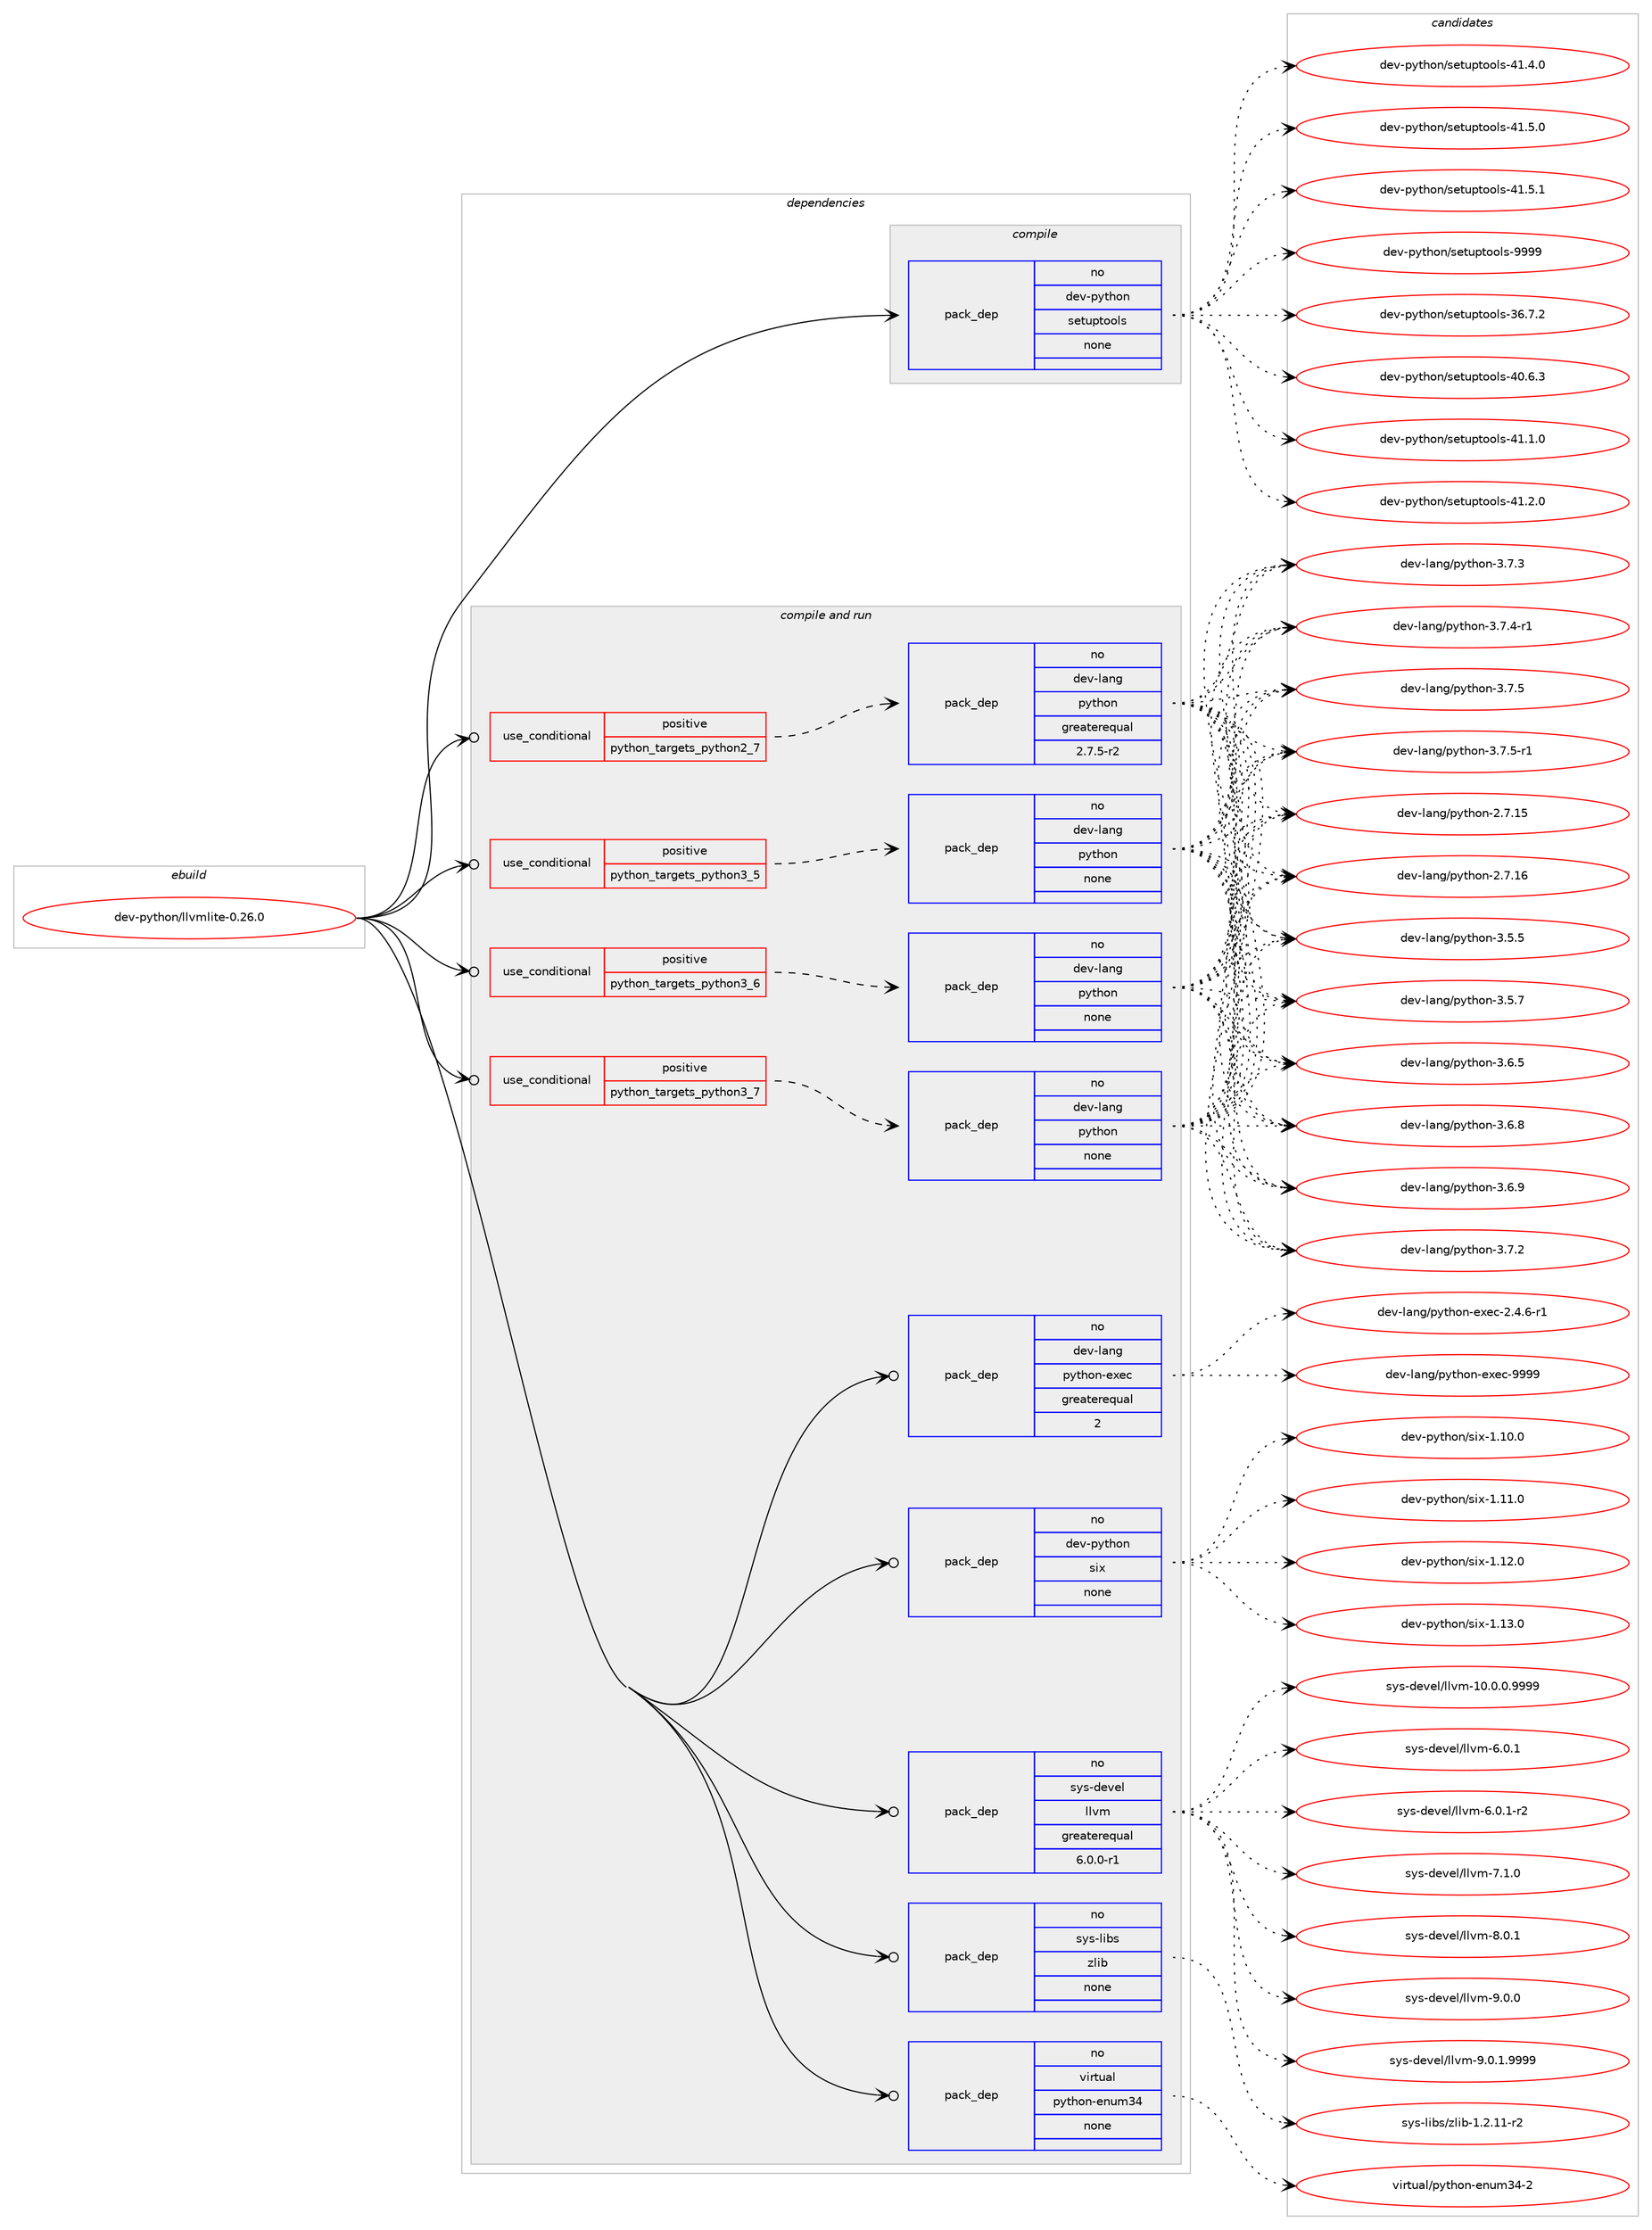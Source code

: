digraph prolog {

# *************
# Graph options
# *************

newrank=true;
concentrate=true;
compound=true;
graph [rankdir=LR,fontname=Helvetica,fontsize=10,ranksep=1.5];#, ranksep=2.5, nodesep=0.2];
edge  [arrowhead=vee];
node  [fontname=Helvetica,fontsize=10];

# **********
# The ebuild
# **********

subgraph cluster_leftcol {
color=gray;
rank=same;
label=<<i>ebuild</i>>;
id [label="dev-python/llvmlite-0.26.0", color=red, width=4, href="../dev-python/llvmlite-0.26.0.svg"];
}

# ****************
# The dependencies
# ****************

subgraph cluster_midcol {
color=gray;
label=<<i>dependencies</i>>;
subgraph cluster_compile {
fillcolor="#eeeeee";
style=filled;
label=<<i>compile</i>>;
subgraph pack459393 {
dependency613272 [label=<<TABLE BORDER="0" CELLBORDER="1" CELLSPACING="0" CELLPADDING="4" WIDTH="220"><TR><TD ROWSPAN="6" CELLPADDING="30">pack_dep</TD></TR><TR><TD WIDTH="110">no</TD></TR><TR><TD>dev-python</TD></TR><TR><TD>setuptools</TD></TR><TR><TD>none</TD></TR><TR><TD></TD></TR></TABLE>>, shape=none, color=blue];
}
id:e -> dependency613272:w [weight=20,style="solid",arrowhead="vee"];
}
subgraph cluster_compileandrun {
fillcolor="#eeeeee";
style=filled;
label=<<i>compile and run</i>>;
subgraph cond142075 {
dependency613273 [label=<<TABLE BORDER="0" CELLBORDER="1" CELLSPACING="0" CELLPADDING="4"><TR><TD ROWSPAN="3" CELLPADDING="10">use_conditional</TD></TR><TR><TD>positive</TD></TR><TR><TD>python_targets_python2_7</TD></TR></TABLE>>, shape=none, color=red];
subgraph pack459394 {
dependency613274 [label=<<TABLE BORDER="0" CELLBORDER="1" CELLSPACING="0" CELLPADDING="4" WIDTH="220"><TR><TD ROWSPAN="6" CELLPADDING="30">pack_dep</TD></TR><TR><TD WIDTH="110">no</TD></TR><TR><TD>dev-lang</TD></TR><TR><TD>python</TD></TR><TR><TD>greaterequal</TD></TR><TR><TD>2.7.5-r2</TD></TR></TABLE>>, shape=none, color=blue];
}
dependency613273:e -> dependency613274:w [weight=20,style="dashed",arrowhead="vee"];
}
id:e -> dependency613273:w [weight=20,style="solid",arrowhead="odotvee"];
subgraph cond142076 {
dependency613275 [label=<<TABLE BORDER="0" CELLBORDER="1" CELLSPACING="0" CELLPADDING="4"><TR><TD ROWSPAN="3" CELLPADDING="10">use_conditional</TD></TR><TR><TD>positive</TD></TR><TR><TD>python_targets_python3_5</TD></TR></TABLE>>, shape=none, color=red];
subgraph pack459395 {
dependency613276 [label=<<TABLE BORDER="0" CELLBORDER="1" CELLSPACING="0" CELLPADDING="4" WIDTH="220"><TR><TD ROWSPAN="6" CELLPADDING="30">pack_dep</TD></TR><TR><TD WIDTH="110">no</TD></TR><TR><TD>dev-lang</TD></TR><TR><TD>python</TD></TR><TR><TD>none</TD></TR><TR><TD></TD></TR></TABLE>>, shape=none, color=blue];
}
dependency613275:e -> dependency613276:w [weight=20,style="dashed",arrowhead="vee"];
}
id:e -> dependency613275:w [weight=20,style="solid",arrowhead="odotvee"];
subgraph cond142077 {
dependency613277 [label=<<TABLE BORDER="0" CELLBORDER="1" CELLSPACING="0" CELLPADDING="4"><TR><TD ROWSPAN="3" CELLPADDING="10">use_conditional</TD></TR><TR><TD>positive</TD></TR><TR><TD>python_targets_python3_6</TD></TR></TABLE>>, shape=none, color=red];
subgraph pack459396 {
dependency613278 [label=<<TABLE BORDER="0" CELLBORDER="1" CELLSPACING="0" CELLPADDING="4" WIDTH="220"><TR><TD ROWSPAN="6" CELLPADDING="30">pack_dep</TD></TR><TR><TD WIDTH="110">no</TD></TR><TR><TD>dev-lang</TD></TR><TR><TD>python</TD></TR><TR><TD>none</TD></TR><TR><TD></TD></TR></TABLE>>, shape=none, color=blue];
}
dependency613277:e -> dependency613278:w [weight=20,style="dashed",arrowhead="vee"];
}
id:e -> dependency613277:w [weight=20,style="solid",arrowhead="odotvee"];
subgraph cond142078 {
dependency613279 [label=<<TABLE BORDER="0" CELLBORDER="1" CELLSPACING="0" CELLPADDING="4"><TR><TD ROWSPAN="3" CELLPADDING="10">use_conditional</TD></TR><TR><TD>positive</TD></TR><TR><TD>python_targets_python3_7</TD></TR></TABLE>>, shape=none, color=red];
subgraph pack459397 {
dependency613280 [label=<<TABLE BORDER="0" CELLBORDER="1" CELLSPACING="0" CELLPADDING="4" WIDTH="220"><TR><TD ROWSPAN="6" CELLPADDING="30">pack_dep</TD></TR><TR><TD WIDTH="110">no</TD></TR><TR><TD>dev-lang</TD></TR><TR><TD>python</TD></TR><TR><TD>none</TD></TR><TR><TD></TD></TR></TABLE>>, shape=none, color=blue];
}
dependency613279:e -> dependency613280:w [weight=20,style="dashed",arrowhead="vee"];
}
id:e -> dependency613279:w [weight=20,style="solid",arrowhead="odotvee"];
subgraph pack459398 {
dependency613281 [label=<<TABLE BORDER="0" CELLBORDER="1" CELLSPACING="0" CELLPADDING="4" WIDTH="220"><TR><TD ROWSPAN="6" CELLPADDING="30">pack_dep</TD></TR><TR><TD WIDTH="110">no</TD></TR><TR><TD>dev-lang</TD></TR><TR><TD>python-exec</TD></TR><TR><TD>greaterequal</TD></TR><TR><TD>2</TD></TR></TABLE>>, shape=none, color=blue];
}
id:e -> dependency613281:w [weight=20,style="solid",arrowhead="odotvee"];
subgraph pack459399 {
dependency613282 [label=<<TABLE BORDER="0" CELLBORDER="1" CELLSPACING="0" CELLPADDING="4" WIDTH="220"><TR><TD ROWSPAN="6" CELLPADDING="30">pack_dep</TD></TR><TR><TD WIDTH="110">no</TD></TR><TR><TD>dev-python</TD></TR><TR><TD>six</TD></TR><TR><TD>none</TD></TR><TR><TD></TD></TR></TABLE>>, shape=none, color=blue];
}
id:e -> dependency613282:w [weight=20,style="solid",arrowhead="odotvee"];
subgraph pack459400 {
dependency613283 [label=<<TABLE BORDER="0" CELLBORDER="1" CELLSPACING="0" CELLPADDING="4" WIDTH="220"><TR><TD ROWSPAN="6" CELLPADDING="30">pack_dep</TD></TR><TR><TD WIDTH="110">no</TD></TR><TR><TD>sys-devel</TD></TR><TR><TD>llvm</TD></TR><TR><TD>greaterequal</TD></TR><TR><TD>6.0.0-r1</TD></TR></TABLE>>, shape=none, color=blue];
}
id:e -> dependency613283:w [weight=20,style="solid",arrowhead="odotvee"];
subgraph pack459401 {
dependency613284 [label=<<TABLE BORDER="0" CELLBORDER="1" CELLSPACING="0" CELLPADDING="4" WIDTH="220"><TR><TD ROWSPAN="6" CELLPADDING="30">pack_dep</TD></TR><TR><TD WIDTH="110">no</TD></TR><TR><TD>sys-libs</TD></TR><TR><TD>zlib</TD></TR><TR><TD>none</TD></TR><TR><TD></TD></TR></TABLE>>, shape=none, color=blue];
}
id:e -> dependency613284:w [weight=20,style="solid",arrowhead="odotvee"];
subgraph pack459402 {
dependency613285 [label=<<TABLE BORDER="0" CELLBORDER="1" CELLSPACING="0" CELLPADDING="4" WIDTH="220"><TR><TD ROWSPAN="6" CELLPADDING="30">pack_dep</TD></TR><TR><TD WIDTH="110">no</TD></TR><TR><TD>virtual</TD></TR><TR><TD>python-enum34</TD></TR><TR><TD>none</TD></TR><TR><TD></TD></TR></TABLE>>, shape=none, color=blue];
}
id:e -> dependency613285:w [weight=20,style="solid",arrowhead="odotvee"];
}
subgraph cluster_run {
fillcolor="#eeeeee";
style=filled;
label=<<i>run</i>>;
}
}

# **************
# The candidates
# **************

subgraph cluster_choices {
rank=same;
color=gray;
label=<<i>candidates</i>>;

subgraph choice459393 {
color=black;
nodesep=1;
choice100101118451121211161041111104711510111611711211611111110811545515446554650 [label="dev-python/setuptools-36.7.2", color=red, width=4,href="../dev-python/setuptools-36.7.2.svg"];
choice100101118451121211161041111104711510111611711211611111110811545524846544651 [label="dev-python/setuptools-40.6.3", color=red, width=4,href="../dev-python/setuptools-40.6.3.svg"];
choice100101118451121211161041111104711510111611711211611111110811545524946494648 [label="dev-python/setuptools-41.1.0", color=red, width=4,href="../dev-python/setuptools-41.1.0.svg"];
choice100101118451121211161041111104711510111611711211611111110811545524946504648 [label="dev-python/setuptools-41.2.0", color=red, width=4,href="../dev-python/setuptools-41.2.0.svg"];
choice100101118451121211161041111104711510111611711211611111110811545524946524648 [label="dev-python/setuptools-41.4.0", color=red, width=4,href="../dev-python/setuptools-41.4.0.svg"];
choice100101118451121211161041111104711510111611711211611111110811545524946534648 [label="dev-python/setuptools-41.5.0", color=red, width=4,href="../dev-python/setuptools-41.5.0.svg"];
choice100101118451121211161041111104711510111611711211611111110811545524946534649 [label="dev-python/setuptools-41.5.1", color=red, width=4,href="../dev-python/setuptools-41.5.1.svg"];
choice10010111845112121116104111110471151011161171121161111111081154557575757 [label="dev-python/setuptools-9999", color=red, width=4,href="../dev-python/setuptools-9999.svg"];
dependency613272:e -> choice100101118451121211161041111104711510111611711211611111110811545515446554650:w [style=dotted,weight="100"];
dependency613272:e -> choice100101118451121211161041111104711510111611711211611111110811545524846544651:w [style=dotted,weight="100"];
dependency613272:e -> choice100101118451121211161041111104711510111611711211611111110811545524946494648:w [style=dotted,weight="100"];
dependency613272:e -> choice100101118451121211161041111104711510111611711211611111110811545524946504648:w [style=dotted,weight="100"];
dependency613272:e -> choice100101118451121211161041111104711510111611711211611111110811545524946524648:w [style=dotted,weight="100"];
dependency613272:e -> choice100101118451121211161041111104711510111611711211611111110811545524946534648:w [style=dotted,weight="100"];
dependency613272:e -> choice100101118451121211161041111104711510111611711211611111110811545524946534649:w [style=dotted,weight="100"];
dependency613272:e -> choice10010111845112121116104111110471151011161171121161111111081154557575757:w [style=dotted,weight="100"];
}
subgraph choice459394 {
color=black;
nodesep=1;
choice10010111845108971101034711212111610411111045504655464953 [label="dev-lang/python-2.7.15", color=red, width=4,href="../dev-lang/python-2.7.15.svg"];
choice10010111845108971101034711212111610411111045504655464954 [label="dev-lang/python-2.7.16", color=red, width=4,href="../dev-lang/python-2.7.16.svg"];
choice100101118451089711010347112121116104111110455146534653 [label="dev-lang/python-3.5.5", color=red, width=4,href="../dev-lang/python-3.5.5.svg"];
choice100101118451089711010347112121116104111110455146534655 [label="dev-lang/python-3.5.7", color=red, width=4,href="../dev-lang/python-3.5.7.svg"];
choice100101118451089711010347112121116104111110455146544653 [label="dev-lang/python-3.6.5", color=red, width=4,href="../dev-lang/python-3.6.5.svg"];
choice100101118451089711010347112121116104111110455146544656 [label="dev-lang/python-3.6.8", color=red, width=4,href="../dev-lang/python-3.6.8.svg"];
choice100101118451089711010347112121116104111110455146544657 [label="dev-lang/python-3.6.9", color=red, width=4,href="../dev-lang/python-3.6.9.svg"];
choice100101118451089711010347112121116104111110455146554650 [label="dev-lang/python-3.7.2", color=red, width=4,href="../dev-lang/python-3.7.2.svg"];
choice100101118451089711010347112121116104111110455146554651 [label="dev-lang/python-3.7.3", color=red, width=4,href="../dev-lang/python-3.7.3.svg"];
choice1001011184510897110103471121211161041111104551465546524511449 [label="dev-lang/python-3.7.4-r1", color=red, width=4,href="../dev-lang/python-3.7.4-r1.svg"];
choice100101118451089711010347112121116104111110455146554653 [label="dev-lang/python-3.7.5", color=red, width=4,href="../dev-lang/python-3.7.5.svg"];
choice1001011184510897110103471121211161041111104551465546534511449 [label="dev-lang/python-3.7.5-r1", color=red, width=4,href="../dev-lang/python-3.7.5-r1.svg"];
dependency613274:e -> choice10010111845108971101034711212111610411111045504655464953:w [style=dotted,weight="100"];
dependency613274:e -> choice10010111845108971101034711212111610411111045504655464954:w [style=dotted,weight="100"];
dependency613274:e -> choice100101118451089711010347112121116104111110455146534653:w [style=dotted,weight="100"];
dependency613274:e -> choice100101118451089711010347112121116104111110455146534655:w [style=dotted,weight="100"];
dependency613274:e -> choice100101118451089711010347112121116104111110455146544653:w [style=dotted,weight="100"];
dependency613274:e -> choice100101118451089711010347112121116104111110455146544656:w [style=dotted,weight="100"];
dependency613274:e -> choice100101118451089711010347112121116104111110455146544657:w [style=dotted,weight="100"];
dependency613274:e -> choice100101118451089711010347112121116104111110455146554650:w [style=dotted,weight="100"];
dependency613274:e -> choice100101118451089711010347112121116104111110455146554651:w [style=dotted,weight="100"];
dependency613274:e -> choice1001011184510897110103471121211161041111104551465546524511449:w [style=dotted,weight="100"];
dependency613274:e -> choice100101118451089711010347112121116104111110455146554653:w [style=dotted,weight="100"];
dependency613274:e -> choice1001011184510897110103471121211161041111104551465546534511449:w [style=dotted,weight="100"];
}
subgraph choice459395 {
color=black;
nodesep=1;
choice10010111845108971101034711212111610411111045504655464953 [label="dev-lang/python-2.7.15", color=red, width=4,href="../dev-lang/python-2.7.15.svg"];
choice10010111845108971101034711212111610411111045504655464954 [label="dev-lang/python-2.7.16", color=red, width=4,href="../dev-lang/python-2.7.16.svg"];
choice100101118451089711010347112121116104111110455146534653 [label="dev-lang/python-3.5.5", color=red, width=4,href="../dev-lang/python-3.5.5.svg"];
choice100101118451089711010347112121116104111110455146534655 [label="dev-lang/python-3.5.7", color=red, width=4,href="../dev-lang/python-3.5.7.svg"];
choice100101118451089711010347112121116104111110455146544653 [label="dev-lang/python-3.6.5", color=red, width=4,href="../dev-lang/python-3.6.5.svg"];
choice100101118451089711010347112121116104111110455146544656 [label="dev-lang/python-3.6.8", color=red, width=4,href="../dev-lang/python-3.6.8.svg"];
choice100101118451089711010347112121116104111110455146544657 [label="dev-lang/python-3.6.9", color=red, width=4,href="../dev-lang/python-3.6.9.svg"];
choice100101118451089711010347112121116104111110455146554650 [label="dev-lang/python-3.7.2", color=red, width=4,href="../dev-lang/python-3.7.2.svg"];
choice100101118451089711010347112121116104111110455146554651 [label="dev-lang/python-3.7.3", color=red, width=4,href="../dev-lang/python-3.7.3.svg"];
choice1001011184510897110103471121211161041111104551465546524511449 [label="dev-lang/python-3.7.4-r1", color=red, width=4,href="../dev-lang/python-3.7.4-r1.svg"];
choice100101118451089711010347112121116104111110455146554653 [label="dev-lang/python-3.7.5", color=red, width=4,href="../dev-lang/python-3.7.5.svg"];
choice1001011184510897110103471121211161041111104551465546534511449 [label="dev-lang/python-3.7.5-r1", color=red, width=4,href="../dev-lang/python-3.7.5-r1.svg"];
dependency613276:e -> choice10010111845108971101034711212111610411111045504655464953:w [style=dotted,weight="100"];
dependency613276:e -> choice10010111845108971101034711212111610411111045504655464954:w [style=dotted,weight="100"];
dependency613276:e -> choice100101118451089711010347112121116104111110455146534653:w [style=dotted,weight="100"];
dependency613276:e -> choice100101118451089711010347112121116104111110455146534655:w [style=dotted,weight="100"];
dependency613276:e -> choice100101118451089711010347112121116104111110455146544653:w [style=dotted,weight="100"];
dependency613276:e -> choice100101118451089711010347112121116104111110455146544656:w [style=dotted,weight="100"];
dependency613276:e -> choice100101118451089711010347112121116104111110455146544657:w [style=dotted,weight="100"];
dependency613276:e -> choice100101118451089711010347112121116104111110455146554650:w [style=dotted,weight="100"];
dependency613276:e -> choice100101118451089711010347112121116104111110455146554651:w [style=dotted,weight="100"];
dependency613276:e -> choice1001011184510897110103471121211161041111104551465546524511449:w [style=dotted,weight="100"];
dependency613276:e -> choice100101118451089711010347112121116104111110455146554653:w [style=dotted,weight="100"];
dependency613276:e -> choice1001011184510897110103471121211161041111104551465546534511449:w [style=dotted,weight="100"];
}
subgraph choice459396 {
color=black;
nodesep=1;
choice10010111845108971101034711212111610411111045504655464953 [label="dev-lang/python-2.7.15", color=red, width=4,href="../dev-lang/python-2.7.15.svg"];
choice10010111845108971101034711212111610411111045504655464954 [label="dev-lang/python-2.7.16", color=red, width=4,href="../dev-lang/python-2.7.16.svg"];
choice100101118451089711010347112121116104111110455146534653 [label="dev-lang/python-3.5.5", color=red, width=4,href="../dev-lang/python-3.5.5.svg"];
choice100101118451089711010347112121116104111110455146534655 [label="dev-lang/python-3.5.7", color=red, width=4,href="../dev-lang/python-3.5.7.svg"];
choice100101118451089711010347112121116104111110455146544653 [label="dev-lang/python-3.6.5", color=red, width=4,href="../dev-lang/python-3.6.5.svg"];
choice100101118451089711010347112121116104111110455146544656 [label="dev-lang/python-3.6.8", color=red, width=4,href="../dev-lang/python-3.6.8.svg"];
choice100101118451089711010347112121116104111110455146544657 [label="dev-lang/python-3.6.9", color=red, width=4,href="../dev-lang/python-3.6.9.svg"];
choice100101118451089711010347112121116104111110455146554650 [label="dev-lang/python-3.7.2", color=red, width=4,href="../dev-lang/python-3.7.2.svg"];
choice100101118451089711010347112121116104111110455146554651 [label="dev-lang/python-3.7.3", color=red, width=4,href="../dev-lang/python-3.7.3.svg"];
choice1001011184510897110103471121211161041111104551465546524511449 [label="dev-lang/python-3.7.4-r1", color=red, width=4,href="../dev-lang/python-3.7.4-r1.svg"];
choice100101118451089711010347112121116104111110455146554653 [label="dev-lang/python-3.7.5", color=red, width=4,href="../dev-lang/python-3.7.5.svg"];
choice1001011184510897110103471121211161041111104551465546534511449 [label="dev-lang/python-3.7.5-r1", color=red, width=4,href="../dev-lang/python-3.7.5-r1.svg"];
dependency613278:e -> choice10010111845108971101034711212111610411111045504655464953:w [style=dotted,weight="100"];
dependency613278:e -> choice10010111845108971101034711212111610411111045504655464954:w [style=dotted,weight="100"];
dependency613278:e -> choice100101118451089711010347112121116104111110455146534653:w [style=dotted,weight="100"];
dependency613278:e -> choice100101118451089711010347112121116104111110455146534655:w [style=dotted,weight="100"];
dependency613278:e -> choice100101118451089711010347112121116104111110455146544653:w [style=dotted,weight="100"];
dependency613278:e -> choice100101118451089711010347112121116104111110455146544656:w [style=dotted,weight="100"];
dependency613278:e -> choice100101118451089711010347112121116104111110455146544657:w [style=dotted,weight="100"];
dependency613278:e -> choice100101118451089711010347112121116104111110455146554650:w [style=dotted,weight="100"];
dependency613278:e -> choice100101118451089711010347112121116104111110455146554651:w [style=dotted,weight="100"];
dependency613278:e -> choice1001011184510897110103471121211161041111104551465546524511449:w [style=dotted,weight="100"];
dependency613278:e -> choice100101118451089711010347112121116104111110455146554653:w [style=dotted,weight="100"];
dependency613278:e -> choice1001011184510897110103471121211161041111104551465546534511449:w [style=dotted,weight="100"];
}
subgraph choice459397 {
color=black;
nodesep=1;
choice10010111845108971101034711212111610411111045504655464953 [label="dev-lang/python-2.7.15", color=red, width=4,href="../dev-lang/python-2.7.15.svg"];
choice10010111845108971101034711212111610411111045504655464954 [label="dev-lang/python-2.7.16", color=red, width=4,href="../dev-lang/python-2.7.16.svg"];
choice100101118451089711010347112121116104111110455146534653 [label="dev-lang/python-3.5.5", color=red, width=4,href="../dev-lang/python-3.5.5.svg"];
choice100101118451089711010347112121116104111110455146534655 [label="dev-lang/python-3.5.7", color=red, width=4,href="../dev-lang/python-3.5.7.svg"];
choice100101118451089711010347112121116104111110455146544653 [label="dev-lang/python-3.6.5", color=red, width=4,href="../dev-lang/python-3.6.5.svg"];
choice100101118451089711010347112121116104111110455146544656 [label="dev-lang/python-3.6.8", color=red, width=4,href="../dev-lang/python-3.6.8.svg"];
choice100101118451089711010347112121116104111110455146544657 [label="dev-lang/python-3.6.9", color=red, width=4,href="../dev-lang/python-3.6.9.svg"];
choice100101118451089711010347112121116104111110455146554650 [label="dev-lang/python-3.7.2", color=red, width=4,href="../dev-lang/python-3.7.2.svg"];
choice100101118451089711010347112121116104111110455146554651 [label="dev-lang/python-3.7.3", color=red, width=4,href="../dev-lang/python-3.7.3.svg"];
choice1001011184510897110103471121211161041111104551465546524511449 [label="dev-lang/python-3.7.4-r1", color=red, width=4,href="../dev-lang/python-3.7.4-r1.svg"];
choice100101118451089711010347112121116104111110455146554653 [label="dev-lang/python-3.7.5", color=red, width=4,href="../dev-lang/python-3.7.5.svg"];
choice1001011184510897110103471121211161041111104551465546534511449 [label="dev-lang/python-3.7.5-r1", color=red, width=4,href="../dev-lang/python-3.7.5-r1.svg"];
dependency613280:e -> choice10010111845108971101034711212111610411111045504655464953:w [style=dotted,weight="100"];
dependency613280:e -> choice10010111845108971101034711212111610411111045504655464954:w [style=dotted,weight="100"];
dependency613280:e -> choice100101118451089711010347112121116104111110455146534653:w [style=dotted,weight="100"];
dependency613280:e -> choice100101118451089711010347112121116104111110455146534655:w [style=dotted,weight="100"];
dependency613280:e -> choice100101118451089711010347112121116104111110455146544653:w [style=dotted,weight="100"];
dependency613280:e -> choice100101118451089711010347112121116104111110455146544656:w [style=dotted,weight="100"];
dependency613280:e -> choice100101118451089711010347112121116104111110455146544657:w [style=dotted,weight="100"];
dependency613280:e -> choice100101118451089711010347112121116104111110455146554650:w [style=dotted,weight="100"];
dependency613280:e -> choice100101118451089711010347112121116104111110455146554651:w [style=dotted,weight="100"];
dependency613280:e -> choice1001011184510897110103471121211161041111104551465546524511449:w [style=dotted,weight="100"];
dependency613280:e -> choice100101118451089711010347112121116104111110455146554653:w [style=dotted,weight="100"];
dependency613280:e -> choice1001011184510897110103471121211161041111104551465546534511449:w [style=dotted,weight="100"];
}
subgraph choice459398 {
color=black;
nodesep=1;
choice10010111845108971101034711212111610411111045101120101994550465246544511449 [label="dev-lang/python-exec-2.4.6-r1", color=red, width=4,href="../dev-lang/python-exec-2.4.6-r1.svg"];
choice10010111845108971101034711212111610411111045101120101994557575757 [label="dev-lang/python-exec-9999", color=red, width=4,href="../dev-lang/python-exec-9999.svg"];
dependency613281:e -> choice10010111845108971101034711212111610411111045101120101994550465246544511449:w [style=dotted,weight="100"];
dependency613281:e -> choice10010111845108971101034711212111610411111045101120101994557575757:w [style=dotted,weight="100"];
}
subgraph choice459399 {
color=black;
nodesep=1;
choice100101118451121211161041111104711510512045494649484648 [label="dev-python/six-1.10.0", color=red, width=4,href="../dev-python/six-1.10.0.svg"];
choice100101118451121211161041111104711510512045494649494648 [label="dev-python/six-1.11.0", color=red, width=4,href="../dev-python/six-1.11.0.svg"];
choice100101118451121211161041111104711510512045494649504648 [label="dev-python/six-1.12.0", color=red, width=4,href="../dev-python/six-1.12.0.svg"];
choice100101118451121211161041111104711510512045494649514648 [label="dev-python/six-1.13.0", color=red, width=4,href="../dev-python/six-1.13.0.svg"];
dependency613282:e -> choice100101118451121211161041111104711510512045494649484648:w [style=dotted,weight="100"];
dependency613282:e -> choice100101118451121211161041111104711510512045494649494648:w [style=dotted,weight="100"];
dependency613282:e -> choice100101118451121211161041111104711510512045494649504648:w [style=dotted,weight="100"];
dependency613282:e -> choice100101118451121211161041111104711510512045494649514648:w [style=dotted,weight="100"];
}
subgraph choice459400 {
color=black;
nodesep=1;
choice1151211154510010111810110847108108118109454948464846484657575757 [label="sys-devel/llvm-10.0.0.9999", color=red, width=4,href="../sys-devel/llvm-10.0.0.9999.svg"];
choice1151211154510010111810110847108108118109455446484649 [label="sys-devel/llvm-6.0.1", color=red, width=4,href="../sys-devel/llvm-6.0.1.svg"];
choice11512111545100101118101108471081081181094554464846494511450 [label="sys-devel/llvm-6.0.1-r2", color=red, width=4,href="../sys-devel/llvm-6.0.1-r2.svg"];
choice1151211154510010111810110847108108118109455546494648 [label="sys-devel/llvm-7.1.0", color=red, width=4,href="../sys-devel/llvm-7.1.0.svg"];
choice1151211154510010111810110847108108118109455646484649 [label="sys-devel/llvm-8.0.1", color=red, width=4,href="../sys-devel/llvm-8.0.1.svg"];
choice1151211154510010111810110847108108118109455746484648 [label="sys-devel/llvm-9.0.0", color=red, width=4,href="../sys-devel/llvm-9.0.0.svg"];
choice11512111545100101118101108471081081181094557464846494657575757 [label="sys-devel/llvm-9.0.1.9999", color=red, width=4,href="../sys-devel/llvm-9.0.1.9999.svg"];
dependency613283:e -> choice1151211154510010111810110847108108118109454948464846484657575757:w [style=dotted,weight="100"];
dependency613283:e -> choice1151211154510010111810110847108108118109455446484649:w [style=dotted,weight="100"];
dependency613283:e -> choice11512111545100101118101108471081081181094554464846494511450:w [style=dotted,weight="100"];
dependency613283:e -> choice1151211154510010111810110847108108118109455546494648:w [style=dotted,weight="100"];
dependency613283:e -> choice1151211154510010111810110847108108118109455646484649:w [style=dotted,weight="100"];
dependency613283:e -> choice1151211154510010111810110847108108118109455746484648:w [style=dotted,weight="100"];
dependency613283:e -> choice11512111545100101118101108471081081181094557464846494657575757:w [style=dotted,weight="100"];
}
subgraph choice459401 {
color=black;
nodesep=1;
choice11512111545108105981154712210810598454946504649494511450 [label="sys-libs/zlib-1.2.11-r2", color=red, width=4,href="../sys-libs/zlib-1.2.11-r2.svg"];
dependency613284:e -> choice11512111545108105981154712210810598454946504649494511450:w [style=dotted,weight="100"];
}
subgraph choice459402 {
color=black;
nodesep=1;
choice11810511411611797108471121211161041111104510111011710951524550 [label="virtual/python-enum34-2", color=red, width=4,href="../virtual/python-enum34-2.svg"];
dependency613285:e -> choice11810511411611797108471121211161041111104510111011710951524550:w [style=dotted,weight="100"];
}
}

}
